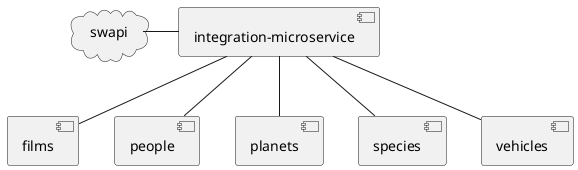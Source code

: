 @startuml
cloud swapi

swapi - [integration-microservice]
[integration-microservice] -- [films]
[integration-microservice] -- [people]
[integration-microservice] -- [planets]
[integration-microservice] -- [species]
[integration-microservice] -- [vehicles]

@enduml